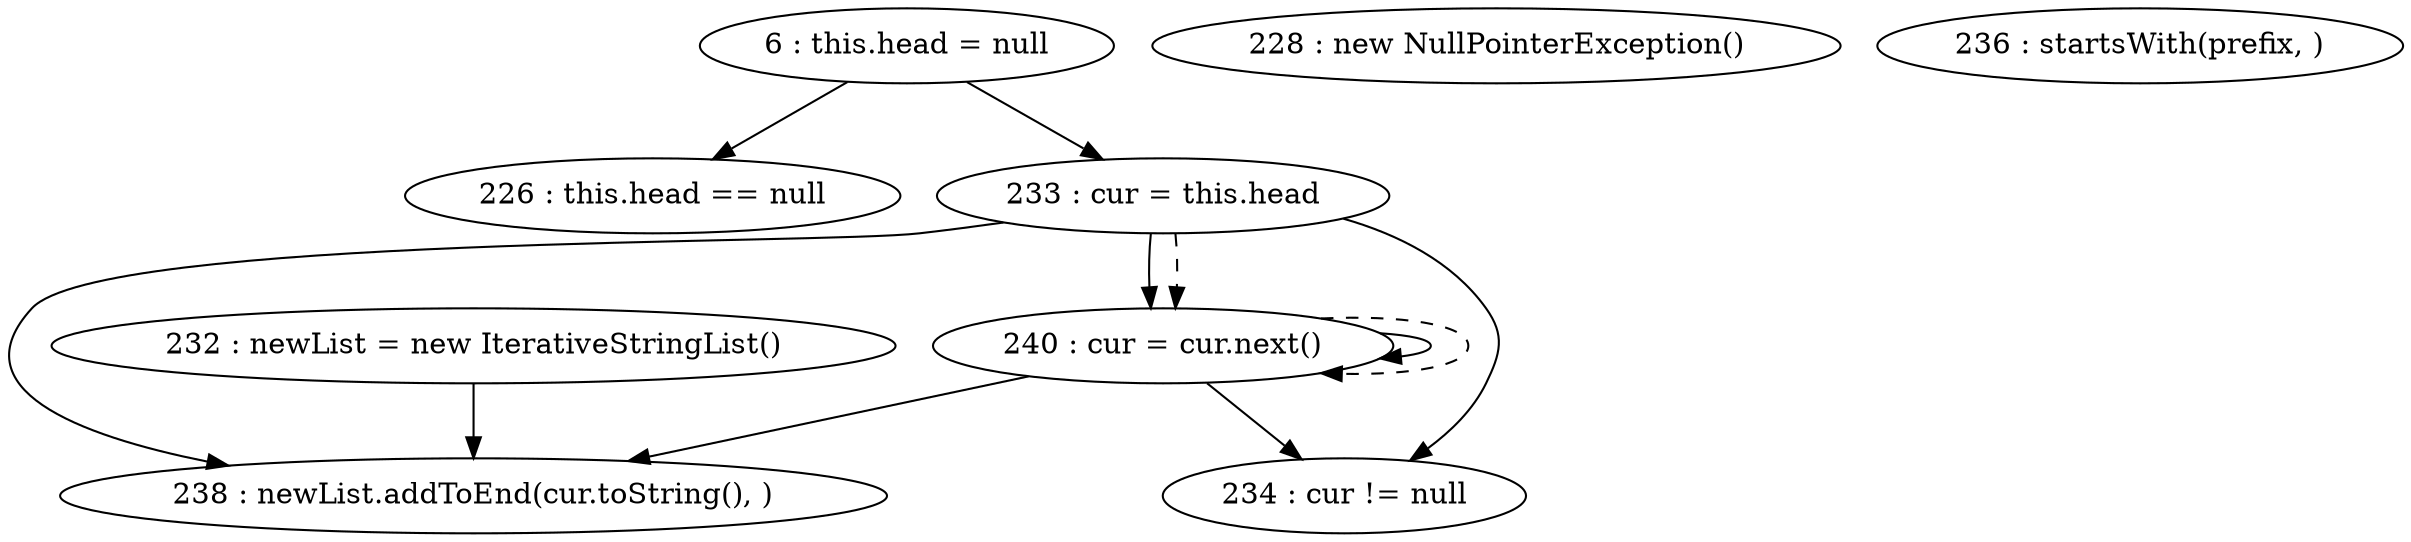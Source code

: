 digraph G {
"6 : this.head = null"
"6 : this.head = null" -> "226 : this.head == null"
"6 : this.head = null" -> "233 : cur = this.head"
"226 : this.head == null"
"228 : new NullPointerException()"
"232 : newList = new IterativeStringList()"
"232 : newList = new IterativeStringList()" -> "238 : newList.addToEnd(cur.toString(), )"
"233 : cur = this.head"
"233 : cur = this.head" -> "240 : cur = cur.next()"
"233 : cur = this.head" -> "234 : cur != null"
"233 : cur = this.head" -> "238 : newList.addToEnd(cur.toString(), )"
"233 : cur = this.head" -> "240 : cur = cur.next()" [style=dashed]
"234 : cur != null"
"236 : startsWith(prefix, )"
"238 : newList.addToEnd(cur.toString(), )"
"240 : cur = cur.next()"
"240 : cur = cur.next()" -> "240 : cur = cur.next()"
"240 : cur = cur.next()" -> "234 : cur != null"
"240 : cur = cur.next()" -> "238 : newList.addToEnd(cur.toString(), )"
"240 : cur = cur.next()" -> "240 : cur = cur.next()" [style=dashed]
"234 : cur != null"
}